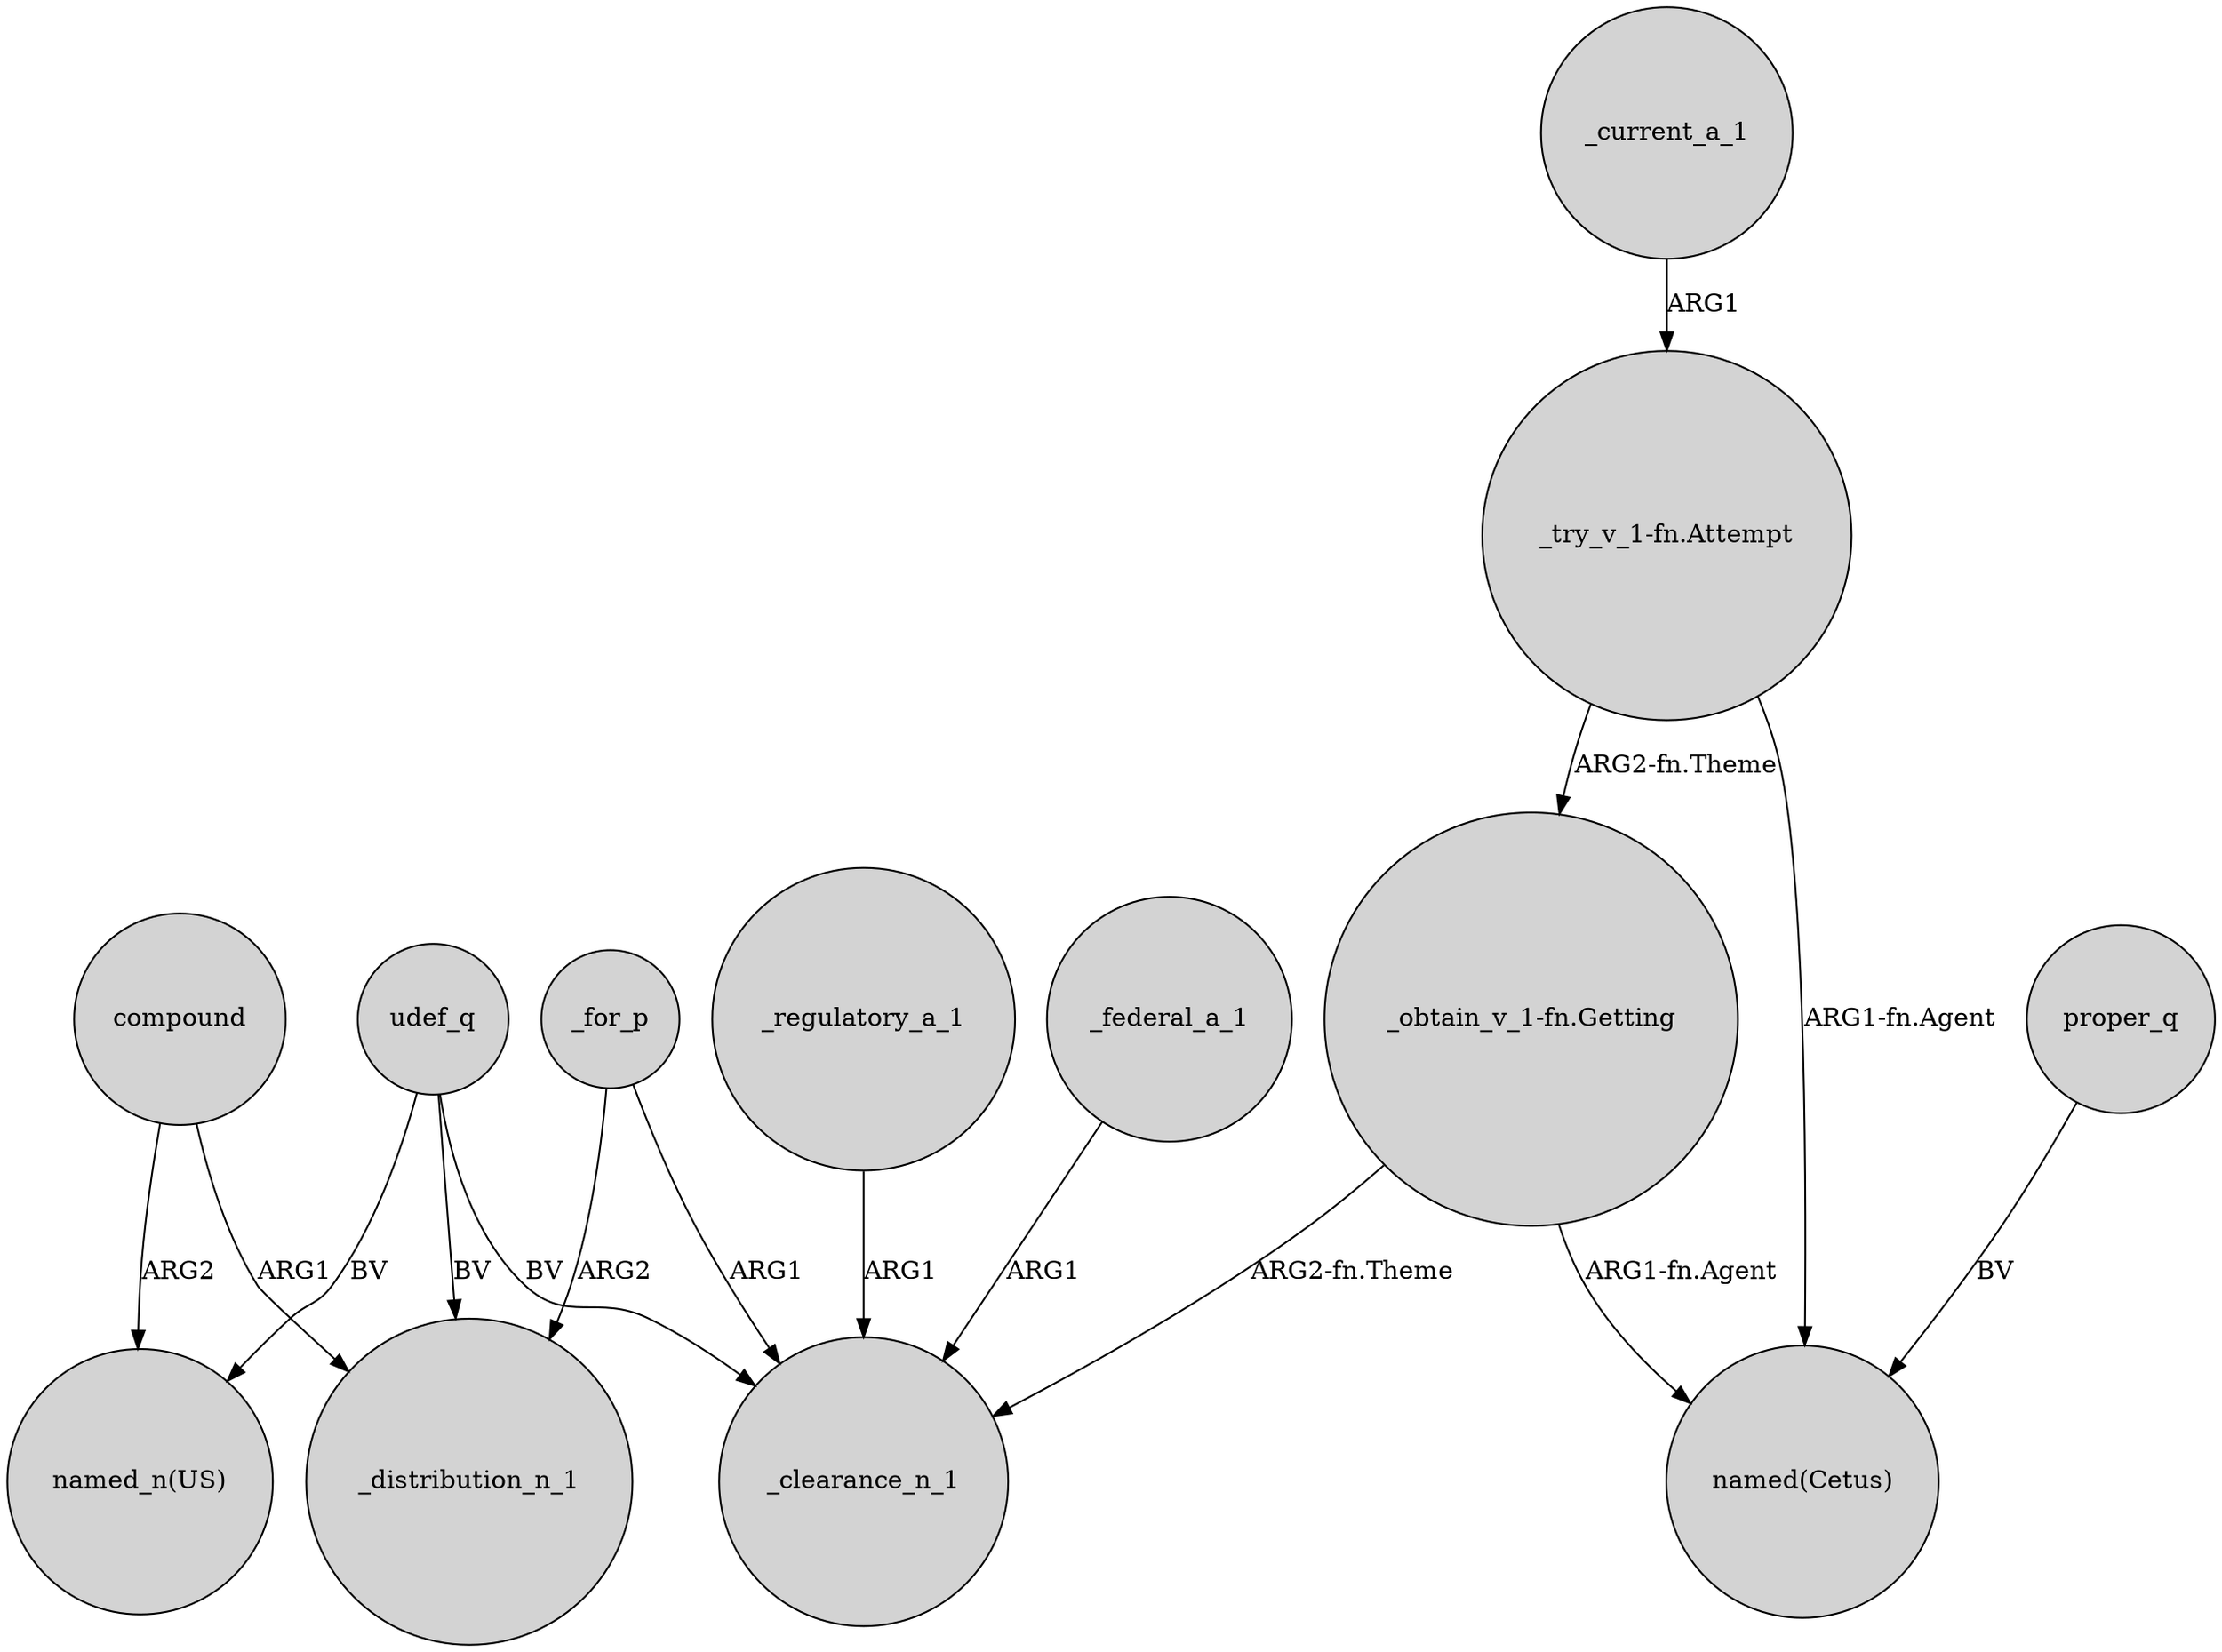 digraph {
	node [shape=circle style=filled]
	proper_q -> "named(Cetus)" [label=BV]
	"_try_v_1-fn.Attempt" -> "named(Cetus)" [label="ARG1-fn.Agent"]
	_for_p -> _clearance_n_1 [label=ARG1]
	udef_q -> _distribution_n_1 [label=BV]
	udef_q -> "named_n(US)" [label=BV]
	"_try_v_1-fn.Attempt" -> "_obtain_v_1-fn.Getting" [label="ARG2-fn.Theme"]
	_federal_a_1 -> _clearance_n_1 [label=ARG1]
	_regulatory_a_1 -> _clearance_n_1 [label=ARG1]
	compound -> "named_n(US)" [label=ARG2]
	_current_a_1 -> "_try_v_1-fn.Attempt" [label=ARG1]
	compound -> _distribution_n_1 [label=ARG1]
	_for_p -> _distribution_n_1 [label=ARG2]
	"_obtain_v_1-fn.Getting" -> _clearance_n_1 [label="ARG2-fn.Theme"]
	udef_q -> _clearance_n_1 [label=BV]
	"_obtain_v_1-fn.Getting" -> "named(Cetus)" [label="ARG1-fn.Agent"]
}
